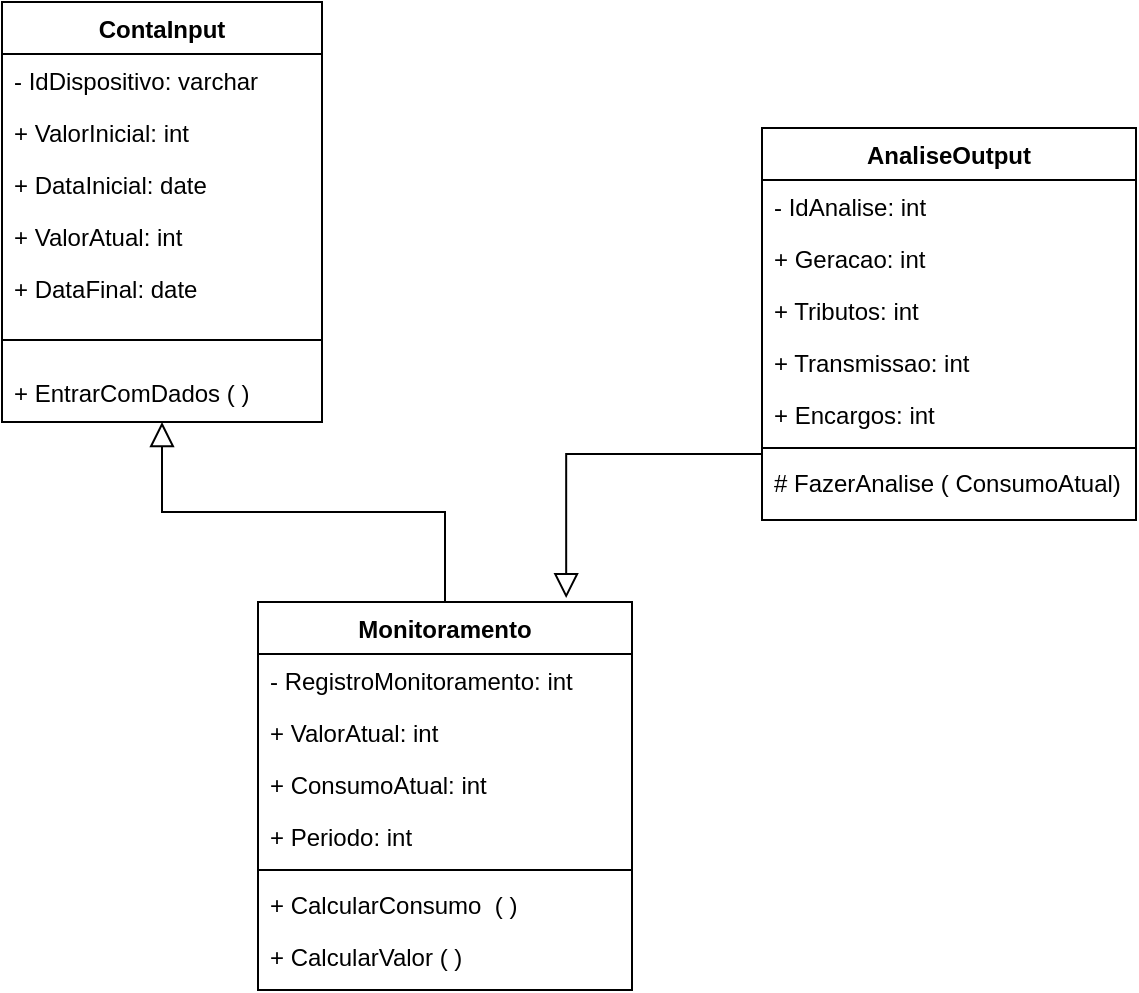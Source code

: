 <mxfile version="21.2.9" type="github">
  <diagram id="C5RBs43oDa-KdzZeNtuy" name="Page-1">
    <mxGraphModel dx="1155" dy="17" grid="0" gridSize="10" guides="1" tooltips="1" connect="1" arrows="1" fold="1" page="0" pageScale="1" pageWidth="827" pageHeight="1169" background="none" math="0" shadow="0">
      <root>
        <mxCell id="WIyWlLk6GJQsqaUBKTNV-0" />
        <mxCell id="WIyWlLk6GJQsqaUBKTNV-1" parent="WIyWlLk6GJQsqaUBKTNV-0" />
        <mxCell id="JiV29NLMrYH_3nGCXx0M-30" value="ContaInput" style="swimlane;fontStyle=1;align=center;verticalAlign=top;childLayout=stackLayout;horizontal=1;startSize=26;horizontalStack=0;resizeParent=1;resizeLast=0;collapsible=1;marginBottom=0;rounded=0;shadow=0;strokeWidth=1;" vertex="1" parent="WIyWlLk6GJQsqaUBKTNV-1">
          <mxGeometry x="260" y="590" width="160" height="210" as="geometry">
            <mxRectangle x="230" y="140" width="160" height="26" as="alternateBounds" />
          </mxGeometry>
        </mxCell>
        <mxCell id="JiV29NLMrYH_3nGCXx0M-31" value="- IdDispositivo: varchar" style="text;align=left;verticalAlign=top;spacingLeft=4;spacingRight=4;overflow=hidden;rotatable=0;points=[[0,0.5],[1,0.5]];portConstraint=eastwest;" vertex="1" parent="JiV29NLMrYH_3nGCXx0M-30">
          <mxGeometry y="26" width="160" height="26" as="geometry" />
        </mxCell>
        <mxCell id="JiV29NLMrYH_3nGCXx0M-32" value="+ ValorInicial: int" style="text;align=left;verticalAlign=top;spacingLeft=4;spacingRight=4;overflow=hidden;rotatable=0;points=[[0,0.5],[1,0.5]];portConstraint=eastwest;rounded=0;shadow=0;html=0;" vertex="1" parent="JiV29NLMrYH_3nGCXx0M-30">
          <mxGeometry y="52" width="160" height="26" as="geometry" />
        </mxCell>
        <mxCell id="JiV29NLMrYH_3nGCXx0M-33" value="+ DataInicial: date" style="text;align=left;verticalAlign=top;spacingLeft=4;spacingRight=4;overflow=hidden;rotatable=0;points=[[0,0.5],[1,0.5]];portConstraint=eastwest;rounded=0;shadow=0;html=0;" vertex="1" parent="JiV29NLMrYH_3nGCXx0M-30">
          <mxGeometry y="78" width="160" height="26" as="geometry" />
        </mxCell>
        <mxCell id="JiV29NLMrYH_3nGCXx0M-61" value="+ ValorAtual: int" style="text;align=left;verticalAlign=top;spacingLeft=4;spacingRight=4;overflow=hidden;rotatable=0;points=[[0,0.5],[1,0.5]];portConstraint=eastwest;rounded=0;shadow=0;html=0;" vertex="1" parent="JiV29NLMrYH_3nGCXx0M-30">
          <mxGeometry y="104" width="160" height="26" as="geometry" />
        </mxCell>
        <mxCell id="JiV29NLMrYH_3nGCXx0M-62" value="+ DataFinal: date" style="text;align=left;verticalAlign=top;spacingLeft=4;spacingRight=4;overflow=hidden;rotatable=0;points=[[0,0.5],[1,0.5]];portConstraint=eastwest;rounded=0;shadow=0;html=0;" vertex="1" parent="JiV29NLMrYH_3nGCXx0M-30">
          <mxGeometry y="130" width="160" height="26" as="geometry" />
        </mxCell>
        <mxCell id="JiV29NLMrYH_3nGCXx0M-34" value="" style="line;html=1;strokeWidth=1;align=left;verticalAlign=middle;spacingTop=-1;spacingLeft=3;spacingRight=3;rotatable=0;labelPosition=right;points=[];portConstraint=eastwest;" vertex="1" parent="JiV29NLMrYH_3nGCXx0M-30">
          <mxGeometry y="156" width="160" height="26" as="geometry" />
        </mxCell>
        <mxCell id="JiV29NLMrYH_3nGCXx0M-64" value="+ EntrarComDados ( )" style="text;align=left;verticalAlign=top;spacingLeft=4;spacingRight=4;overflow=hidden;rotatable=0;points=[[0,0.5],[1,0.5]];portConstraint=eastwest;rounded=0;shadow=0;html=0;" vertex="1" parent="JiV29NLMrYH_3nGCXx0M-30">
          <mxGeometry y="182" width="160" height="26" as="geometry" />
        </mxCell>
        <mxCell id="JiV29NLMrYH_3nGCXx0M-36" value="Monitoramento" style="swimlane;fontStyle=1;align=center;verticalAlign=top;childLayout=stackLayout;horizontal=1;startSize=26;horizontalStack=0;resizeParent=1;resizeLast=0;collapsible=1;marginBottom=0;rounded=0;shadow=0;strokeWidth=1;" vertex="1" parent="WIyWlLk6GJQsqaUBKTNV-1">
          <mxGeometry x="388" y="890" width="187" height="194" as="geometry">
            <mxRectangle x="130" y="380" width="160" height="26" as="alternateBounds" />
          </mxGeometry>
        </mxCell>
        <mxCell id="JiV29NLMrYH_3nGCXx0M-37" value="- RegistroMonitoramento: int" style="text;align=left;verticalAlign=top;spacingLeft=4;spacingRight=4;overflow=hidden;rotatable=0;points=[[0,0.5],[1,0.5]];portConstraint=eastwest;" vertex="1" parent="JiV29NLMrYH_3nGCXx0M-36">
          <mxGeometry y="26" width="187" height="26" as="geometry" />
        </mxCell>
        <mxCell id="JiV29NLMrYH_3nGCXx0M-38" value="+ ValorAtual: int" style="text;align=left;verticalAlign=top;spacingLeft=4;spacingRight=4;overflow=hidden;rotatable=0;points=[[0,0.5],[1,0.5]];portConstraint=eastwest;rounded=0;shadow=0;html=0;" vertex="1" parent="JiV29NLMrYH_3nGCXx0M-36">
          <mxGeometry y="52" width="187" height="26" as="geometry" />
        </mxCell>
        <mxCell id="JiV29NLMrYH_3nGCXx0M-66" value="+ ConsumoAtual: int" style="text;align=left;verticalAlign=top;spacingLeft=4;spacingRight=4;overflow=hidden;rotatable=0;points=[[0,0.5],[1,0.5]];portConstraint=eastwest;rounded=0;shadow=0;html=0;" vertex="1" parent="JiV29NLMrYH_3nGCXx0M-36">
          <mxGeometry y="78" width="187" height="26" as="geometry" />
        </mxCell>
        <mxCell id="JiV29NLMrYH_3nGCXx0M-67" value="+ Periodo: int" style="text;align=left;verticalAlign=top;spacingLeft=4;spacingRight=4;overflow=hidden;rotatable=0;points=[[0,0.5],[1,0.5]];portConstraint=eastwest;rounded=0;shadow=0;html=0;" vertex="1" parent="JiV29NLMrYH_3nGCXx0M-36">
          <mxGeometry y="104" width="187" height="26" as="geometry" />
        </mxCell>
        <mxCell id="JiV29NLMrYH_3nGCXx0M-39" value="" style="line;html=1;strokeWidth=1;align=left;verticalAlign=middle;spacingTop=-1;spacingLeft=3;spacingRight=3;rotatable=0;labelPosition=right;points=[];portConstraint=eastwest;" vertex="1" parent="JiV29NLMrYH_3nGCXx0M-36">
          <mxGeometry y="130" width="187" height="8" as="geometry" />
        </mxCell>
        <mxCell id="JiV29NLMrYH_3nGCXx0M-65" value="+ CalcularConsumo  ( )" style="text;align=left;verticalAlign=top;spacingLeft=4;spacingRight=4;overflow=hidden;rotatable=0;points=[[0,0.5],[1,0.5]];portConstraint=eastwest;fontStyle=0" vertex="1" parent="JiV29NLMrYH_3nGCXx0M-36">
          <mxGeometry y="138" width="187" height="26" as="geometry" />
        </mxCell>
        <mxCell id="JiV29NLMrYH_3nGCXx0M-40" value="+ CalcularValor ( )" style="text;align=left;verticalAlign=top;spacingLeft=4;spacingRight=4;overflow=hidden;rotatable=0;points=[[0,0.5],[1,0.5]];portConstraint=eastwest;fontStyle=0" vertex="1" parent="JiV29NLMrYH_3nGCXx0M-36">
          <mxGeometry y="164" width="187" height="26" as="geometry" />
        </mxCell>
        <mxCell id="JiV29NLMrYH_3nGCXx0M-42" value="" style="endArrow=block;endSize=10;endFill=0;shadow=0;strokeWidth=1;rounded=0;edgeStyle=elbowEdgeStyle;elbow=vertical;" edge="1" parent="WIyWlLk6GJQsqaUBKTNV-1" source="JiV29NLMrYH_3nGCXx0M-36" target="JiV29NLMrYH_3nGCXx0M-30">
          <mxGeometry width="160" relative="1" as="geometry">
            <mxPoint x="240" y="733" as="sourcePoint" />
            <mxPoint x="240" y="733" as="targetPoint" />
          </mxGeometry>
        </mxCell>
        <mxCell id="JiV29NLMrYH_3nGCXx0M-47" value="AnaliseOutput" style="swimlane;fontStyle=1;align=center;verticalAlign=top;childLayout=stackLayout;horizontal=1;startSize=26;horizontalStack=0;resizeParent=1;resizeLast=0;collapsible=1;marginBottom=0;rounded=0;shadow=0;strokeWidth=1;" vertex="1" parent="WIyWlLk6GJQsqaUBKTNV-1">
          <mxGeometry x="640" y="653" width="187" height="196" as="geometry">
            <mxRectangle x="550" y="140" width="160" height="26" as="alternateBounds" />
          </mxGeometry>
        </mxCell>
        <mxCell id="JiV29NLMrYH_3nGCXx0M-48" value="- IdAnalise: int" style="text;align=left;verticalAlign=top;spacingLeft=4;spacingRight=4;overflow=hidden;rotatable=0;points=[[0,0.5],[1,0.5]];portConstraint=eastwest;" vertex="1" parent="JiV29NLMrYH_3nGCXx0M-47">
          <mxGeometry y="26" width="187" height="26" as="geometry" />
        </mxCell>
        <mxCell id="JiV29NLMrYH_3nGCXx0M-49" value="+ Geracao: int" style="text;align=left;verticalAlign=top;spacingLeft=4;spacingRight=4;overflow=hidden;rotatable=0;points=[[0,0.5],[1,0.5]];portConstraint=eastwest;rounded=0;shadow=0;html=0;" vertex="1" parent="JiV29NLMrYH_3nGCXx0M-47">
          <mxGeometry y="52" width="187" height="26" as="geometry" />
        </mxCell>
        <mxCell id="JiV29NLMrYH_3nGCXx0M-50" value="+ Tributos: int" style="text;align=left;verticalAlign=top;spacingLeft=4;spacingRight=4;overflow=hidden;rotatable=0;points=[[0,0.5],[1,0.5]];portConstraint=eastwest;rounded=0;shadow=0;html=0;" vertex="1" parent="JiV29NLMrYH_3nGCXx0M-47">
          <mxGeometry y="78" width="187" height="26" as="geometry" />
        </mxCell>
        <mxCell id="JiV29NLMrYH_3nGCXx0M-51" value="+ Transmissao: int" style="text;align=left;verticalAlign=top;spacingLeft=4;spacingRight=4;overflow=hidden;rotatable=0;points=[[0,0.5],[1,0.5]];portConstraint=eastwest;rounded=0;shadow=0;html=0;" vertex="1" parent="JiV29NLMrYH_3nGCXx0M-47">
          <mxGeometry y="104" width="187" height="26" as="geometry" />
        </mxCell>
        <mxCell id="JiV29NLMrYH_3nGCXx0M-52" value="+ Encargos: int" style="text;align=left;verticalAlign=top;spacingLeft=4;spacingRight=4;overflow=hidden;rotatable=0;points=[[0,0.5],[1,0.5]];portConstraint=eastwest;rounded=0;shadow=0;html=0;" vertex="1" parent="JiV29NLMrYH_3nGCXx0M-47">
          <mxGeometry y="130" width="187" height="26" as="geometry" />
        </mxCell>
        <mxCell id="JiV29NLMrYH_3nGCXx0M-53" value="" style="line;html=1;strokeWidth=1;align=left;verticalAlign=middle;spacingTop=-1;spacingLeft=3;spacingRight=3;rotatable=0;labelPosition=right;points=[];portConstraint=eastwest;" vertex="1" parent="JiV29NLMrYH_3nGCXx0M-47">
          <mxGeometry y="156" width="187" height="8" as="geometry" />
        </mxCell>
        <mxCell id="JiV29NLMrYH_3nGCXx0M-54" value="# FazerAnalise ( ConsumoAtual)" style="text;align=left;verticalAlign=top;spacingLeft=4;spacingRight=4;overflow=hidden;rotatable=0;points=[[0,0.5],[1,0.5]];portConstraint=eastwest;" vertex="1" parent="JiV29NLMrYH_3nGCXx0M-47">
          <mxGeometry y="164" width="187" height="26" as="geometry" />
        </mxCell>
        <mxCell id="JiV29NLMrYH_3nGCXx0M-70" value="" style="endArrow=block;endSize=10;endFill=0;shadow=0;strokeWidth=1;rounded=0;edgeStyle=elbowEdgeStyle;elbow=vertical;exitX=0;exitY=0.5;exitDx=0;exitDy=0;entryX=0.824;entryY=-0.01;entryDx=0;entryDy=0;entryPerimeter=0;" edge="1" parent="WIyWlLk6GJQsqaUBKTNV-1" source="JiV29NLMrYH_3nGCXx0M-50" target="JiV29NLMrYH_3nGCXx0M-36">
          <mxGeometry width="160" relative="1" as="geometry">
            <mxPoint x="492" y="900" as="sourcePoint" />
            <mxPoint x="350" y="810" as="targetPoint" />
          </mxGeometry>
        </mxCell>
      </root>
    </mxGraphModel>
  </diagram>
</mxfile>
